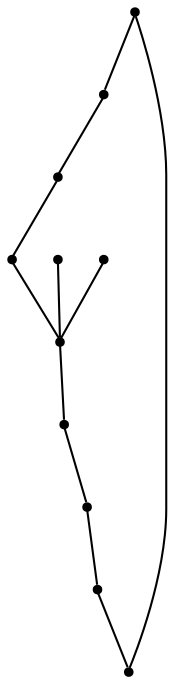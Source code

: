graph {
  node [shape=point,comment="{\"directed\":false,\"doi\":\"10.1007/978-3-031-22203-0_18\",\"figure\":\"8 (1)\"}"]

  v0 [pos="1558.306571100672,729.9800622267597"]
  v1 [pos="1526.254543012164,762.0306483004622"]
  v2 [pos="1430.1027827590442,762.0306483004622"]
  v3 [pos="1462.15376163866,762.0306483004622"]
  v4 [pos="1237.8013606705879,762.0306483004622"]
  v5 [pos="1285.8798002309604,762.0306483004622"]
  v6 [pos="1237.801360670588,826.1307712518338"]
  v7 [pos="1189.72390673069,762.0306483004622"]
  v8 [pos="1157.6760118893324,762.0306483004622"]
  v9 [pos="1109.601769164528,762.0306483004622"]
  v10 [pos="1077.547706246654,762.0306483004622"]

  v0 -- v10 [id="-1",pos="1558.306571100672,729.9800622267597 1558.3065393064633,569.7304702092623 1462.1537298444512,569.7304702092623 1366.000920382439,569.7304702092623 1269.8523077559948,569.7304702092623 1173.7035679527155,569.7304702092623 1114.9401122128936,580.4153554367819 1056.1807261318042,591.0961074678067 1034.8148270200556,612.465877922846 1024.1339440877566,639.1739577951503 1013.4530611554575,665.8779044709598 1013.4530611554575,697.9284905446624 1077.547706246654,762.0306483004622"]
  v1 -- v6 [id="-2",pos="1526.254543012164,762.0306483004622 1526.2555604268473,633.8316423566672 1494.204708724067,601.7811198706031 1456.8111581663086,580.4154826120587 1419.4177347853858,559.0498453535141 1376.6901333974565,548.3649601259946 1323.2691221589416,543.0224539245963 1269.8523077559948,537.6800113108366 1205.7503499967631,537.6800113108366 1146.9910910925094,543.0224539245963 1088.2359018469883,548.3649601259946 1034.8148270200556,559.0498453535141 997.4172068035648,574.6104399290855 960.0154533399234,590.1669013081621 938.6370273098884,610.6115988000512 930.269045894515,644.012341199473 921.8968676435736,677.4172167953895 926.5350704188764,723.7865308671048 953.1976303711897,760.8794894890526 979.8560570763525,797.9766448951334 1028.5471710412442,825.7973812638083 1237.801360670588,826.1307712518338"]
  v2 -- v0 [id="-3",pos="1430.1027827590442,762.0306483004622 1448.4182500911977,601.7810562829648 1503.3604234578818,601.7810562829648 1558.306571100672,729.9800622267597"]
  v3 -- v6 [id="-4",pos="1462.15376163866,762.0306483004622 1446.1303388224271,601.7811198706031 1409.2744919247225,601.7811198706031 1393.2469040671303,653.8637832507479 1377.2235130451065,705.9422498467596 1382.028508240031,810.1034434105544 1237.801360670588,826.1307712518338"]
  v4 -- v6 [id="-5",pos="1237.8013606705879,762.0306483004622 1269.8523077559948,601.7811198706031 1284.2754326582333,601.7811198706031 1299.1777598762433,625.8180102298468 1314.080087094253,649.854837001452 1329.470137476006,697.9285541323007 1326.4195467253667,733.9880864552991 1323.377476822699,770.0433584065262 1301.8990898000427,794.0802487657697 1237.801360670588,826.1307712518338"]
  v5 -- v2 [id="-6",pos="1285.8798002309604,762.0306483004622 1317.9266776576346,601.7810562829648 1398.056096097623,601.7810562829648 1430.1027827590442,762.0306483004622"]
  v6 -- v9 [id="-7",pos="1237.801360670588,826.1307712518338 972.9007559485558,797.9766448951334 972.9007559485558,714.5101754173372 979.6602047498429,667.8991647321401 986.415456715562,621.2923508310761 999.9342907297186,611.5367353508396 1026.7218655112258,614.6705249331137 1053.5136371283013,617.8043145153879 1093.5741495127272,633.8316423566672 1109.601769164528,762.0306483004622"]
  v7 -- v5 [id="-8",pos="1189.72390673069,762.0306483004622 1221.7779378543553,569.7304702092623 1253.824719898403,569.7304702092623 1285.8798002309604,762.0306483004622"]
  v8 -- v4 [id="-9",pos="1157.6760118893324,762.0306483004622 1189.7228893160068,569.7304702092623 1205.7504771735987,569.7304702092623 1237.8013606705879,762.0306483004622"]
  v9 -- v7 [id="-10",pos="1109.601769164528,762.0306483004622 1141.648519414367,569.7304702092623 1157.676107271959,569.7304702092623 1189.72390673069,762.0306483004622"]
  v10 -- v8 [id="-11",pos="1077.547706246654,762.0306483004622 1093.5742766895626,569.7304702092623 1125.6251283923432,569.7304702092623 1157.6760118893324,762.0306483004622"]
}